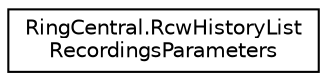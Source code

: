 digraph "Graphical Class Hierarchy"
{
 // LATEX_PDF_SIZE
  edge [fontname="Helvetica",fontsize="10",labelfontname="Helvetica",labelfontsize="10"];
  node [fontname="Helvetica",fontsize="10",shape=record];
  rankdir="LR";
  Node0 [label="RingCentral.RcwHistoryList\lRecordingsParameters",height=0.2,width=0.4,color="black", fillcolor="white", style="filled",URL="$classRingCentral_1_1RcwHistoryListRecordingsParameters.html",tooltip="Query parameters for operation rcwHistoryListRecordings"];
}

